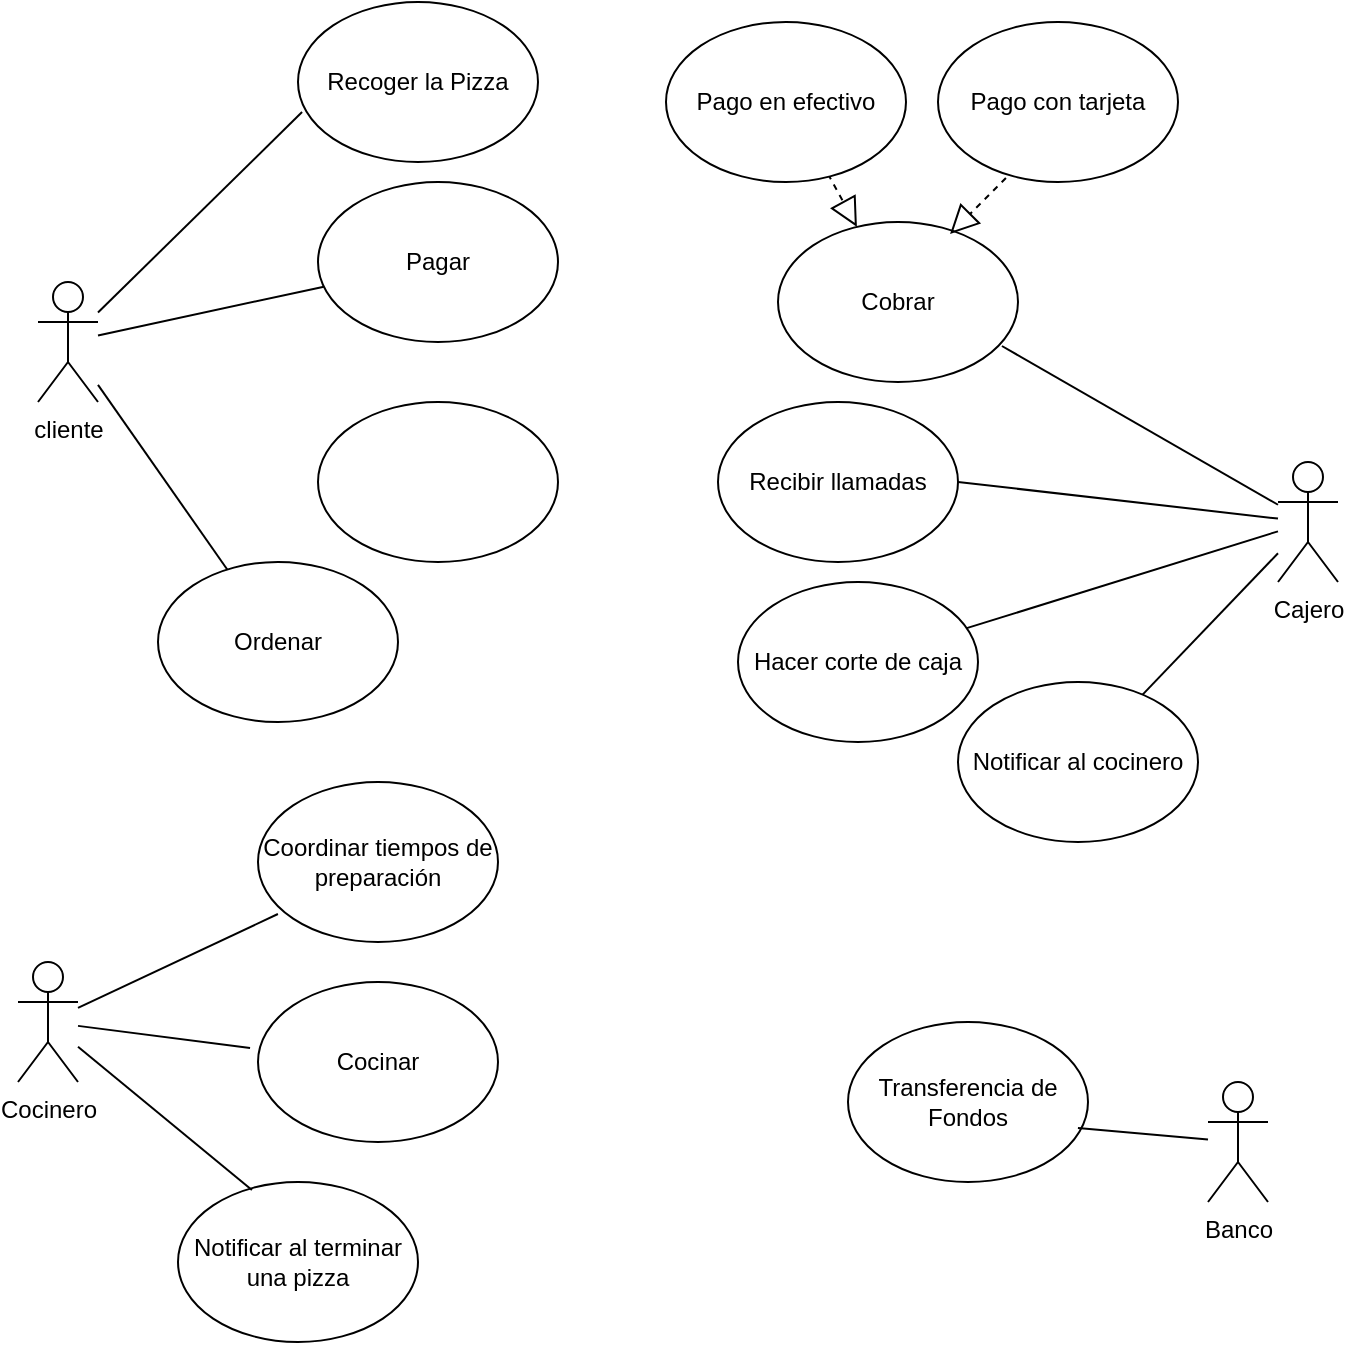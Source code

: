 <mxfile version="22.1.21" type="github">
  <diagram name="Página-1" id="X--nigl0-WGzkR76D9oi">
    <mxGraphModel dx="1120" dy="460" grid="1" gridSize="10" guides="1" tooltips="1" connect="1" arrows="1" fold="1" page="1" pageScale="1" pageWidth="827" pageHeight="1169" math="0" shadow="0">
      <root>
        <mxCell id="0" />
        <mxCell id="1" parent="0" />
        <mxCell id="VK7BP7vXFEG7lASL9OT0-1" value="Banco" style="shape=umlActor;verticalLabelPosition=bottom;verticalAlign=top;html=1;outlineConnect=0;" vertex="1" parent="1">
          <mxGeometry x="685" y="570" width="30" height="60" as="geometry" />
        </mxCell>
        <mxCell id="VK7BP7vXFEG7lASL9OT0-2" value="Cajero" style="shape=umlActor;verticalLabelPosition=bottom;verticalAlign=top;html=1;outlineConnect=0;" vertex="1" parent="1">
          <mxGeometry x="720" y="260" width="30" height="60" as="geometry" />
        </mxCell>
        <mxCell id="VK7BP7vXFEG7lASL9OT0-3" value="Cocinero" style="shape=umlActor;verticalLabelPosition=bottom;verticalAlign=top;html=1;outlineConnect=0;" vertex="1" parent="1">
          <mxGeometry x="90" y="510" width="30" height="60" as="geometry" />
        </mxCell>
        <mxCell id="VK7BP7vXFEG7lASL9OT0-4" value="cliente" style="shape=umlActor;verticalLabelPosition=bottom;verticalAlign=top;html=1;outlineConnect=0;" vertex="1" parent="1">
          <mxGeometry x="100" y="170" width="30" height="60" as="geometry" />
        </mxCell>
        <mxCell id="VK7BP7vXFEG7lASL9OT0-6" value="Pagar" style="ellipse;whiteSpace=wrap;html=1;" vertex="1" parent="1">
          <mxGeometry x="240" y="120" width="120" height="80" as="geometry" />
        </mxCell>
        <mxCell id="VK7BP7vXFEG7lASL9OT0-7" value="Recoger la Pizza" style="ellipse;whiteSpace=wrap;html=1;" vertex="1" parent="1">
          <mxGeometry x="230" y="30" width="120" height="80" as="geometry" />
        </mxCell>
        <mxCell id="VK7BP7vXFEG7lASL9OT0-8" value="Ordenar" style="ellipse;whiteSpace=wrap;html=1;" vertex="1" parent="1">
          <mxGeometry x="160" y="310" width="120" height="80" as="geometry" />
        </mxCell>
        <mxCell id="VK7BP7vXFEG7lASL9OT0-9" value="Transferencia de Fondos" style="ellipse;whiteSpace=wrap;html=1;" vertex="1" parent="1">
          <mxGeometry x="505" y="540" width="120" height="80" as="geometry" />
        </mxCell>
        <mxCell id="VK7BP7vXFEG7lASL9OT0-10" value="Notificar al terminar una pizza" style="ellipse;whiteSpace=wrap;html=1;" vertex="1" parent="1">
          <mxGeometry x="170" y="620" width="120" height="80" as="geometry" />
        </mxCell>
        <mxCell id="VK7BP7vXFEG7lASL9OT0-11" value="Coordinar tiempos de preparación" style="ellipse;whiteSpace=wrap;html=1;" vertex="1" parent="1">
          <mxGeometry x="210" y="420" width="120" height="80" as="geometry" />
        </mxCell>
        <mxCell id="VK7BP7vXFEG7lASL9OT0-12" value="Cocinar" style="ellipse;whiteSpace=wrap;html=1;" vertex="1" parent="1">
          <mxGeometry x="210" y="520" width="120" height="80" as="geometry" />
        </mxCell>
        <mxCell id="VK7BP7vXFEG7lASL9OT0-13" value="Recibir llamadas" style="ellipse;whiteSpace=wrap;html=1;" vertex="1" parent="1">
          <mxGeometry x="440" y="230" width="120" height="80" as="geometry" />
        </mxCell>
        <mxCell id="VK7BP7vXFEG7lASL9OT0-14" value="Cobrar" style="ellipse;whiteSpace=wrap;html=1;" vertex="1" parent="1">
          <mxGeometry x="470" y="140" width="120" height="80" as="geometry" />
        </mxCell>
        <mxCell id="VK7BP7vXFEG7lASL9OT0-15" value="" style="ellipse;whiteSpace=wrap;html=1;" vertex="1" parent="1">
          <mxGeometry x="240" y="230" width="120" height="80" as="geometry" />
        </mxCell>
        <mxCell id="VK7BP7vXFEG7lASL9OT0-17" value="" style="endArrow=none;html=1;rounded=0;entryX=0.017;entryY=0.688;entryDx=0;entryDy=0;entryPerimeter=0;" edge="1" parent="1" source="VK7BP7vXFEG7lASL9OT0-4" target="VK7BP7vXFEG7lASL9OT0-7">
          <mxGeometry width="50" height="50" relative="1" as="geometry">
            <mxPoint x="390" y="300" as="sourcePoint" />
            <mxPoint x="440" y="250" as="targetPoint" />
          </mxGeometry>
        </mxCell>
        <mxCell id="VK7BP7vXFEG7lASL9OT0-18" value="" style="endArrow=none;html=1;rounded=0;" edge="1" parent="1" source="VK7BP7vXFEG7lASL9OT0-4" target="VK7BP7vXFEG7lASL9OT0-6">
          <mxGeometry width="50" height="50" relative="1" as="geometry">
            <mxPoint x="140" y="195" as="sourcePoint" />
            <mxPoint x="242" y="95" as="targetPoint" />
          </mxGeometry>
        </mxCell>
        <mxCell id="VK7BP7vXFEG7lASL9OT0-19" value="" style="endArrow=none;html=1;rounded=0;" edge="1" parent="1" source="VK7BP7vXFEG7lASL9OT0-4" target="VK7BP7vXFEG7lASL9OT0-8">
          <mxGeometry width="50" height="50" relative="1" as="geometry">
            <mxPoint x="140" y="207" as="sourcePoint" />
            <mxPoint x="253" y="182" as="targetPoint" />
          </mxGeometry>
        </mxCell>
        <mxCell id="VK7BP7vXFEG7lASL9OT0-22" value="" style="endArrow=none;html=1;rounded=0;entryX=0.933;entryY=0.775;entryDx=0;entryDy=0;entryPerimeter=0;" edge="1" parent="1" source="VK7BP7vXFEG7lASL9OT0-2" target="VK7BP7vXFEG7lASL9OT0-14">
          <mxGeometry width="50" height="50" relative="1" as="geometry">
            <mxPoint x="140" y="247" as="sourcePoint" />
            <mxPoint x="253" y="222" as="targetPoint" />
          </mxGeometry>
        </mxCell>
        <mxCell id="VK7BP7vXFEG7lASL9OT0-23" value="" style="endArrow=none;html=1;rounded=0;exitX=0.958;exitY=0.663;exitDx=0;exitDy=0;exitPerimeter=0;" edge="1" parent="1" source="VK7BP7vXFEG7lASL9OT0-9" target="VK7BP7vXFEG7lASL9OT0-1">
          <mxGeometry width="50" height="50" relative="1" as="geometry">
            <mxPoint x="690" y="547" as="sourcePoint" />
            <mxPoint x="755" y="640" as="targetPoint" />
          </mxGeometry>
        </mxCell>
        <mxCell id="VK7BP7vXFEG7lASL9OT0-24" value="" style="endArrow=none;html=1;rounded=0;entryX=0.083;entryY=0.825;entryDx=0;entryDy=0;entryPerimeter=0;" edge="1" parent="1" source="VK7BP7vXFEG7lASL9OT0-3" target="VK7BP7vXFEG7lASL9OT0-11">
          <mxGeometry width="50" height="50" relative="1" as="geometry">
            <mxPoint x="635" y="473" as="sourcePoint" />
            <mxPoint x="690" y="486" as="targetPoint" />
          </mxGeometry>
        </mxCell>
        <mxCell id="VK7BP7vXFEG7lASL9OT0-25" value="" style="endArrow=none;html=1;rounded=0;entryX=-0.033;entryY=0.413;entryDx=0;entryDy=0;entryPerimeter=0;" edge="1" parent="1" source="VK7BP7vXFEG7lASL9OT0-3" target="VK7BP7vXFEG7lASL9OT0-12">
          <mxGeometry width="50" height="50" relative="1" as="geometry">
            <mxPoint x="130" y="543" as="sourcePoint" />
            <mxPoint x="230" y="496" as="targetPoint" />
          </mxGeometry>
        </mxCell>
        <mxCell id="VK7BP7vXFEG7lASL9OT0-26" value="" style="endArrow=none;html=1;rounded=0;entryX=0.308;entryY=0.05;entryDx=0;entryDy=0;entryPerimeter=0;" edge="1" parent="1" source="VK7BP7vXFEG7lASL9OT0-3" target="VK7BP7vXFEG7lASL9OT0-10">
          <mxGeometry width="50" height="50" relative="1" as="geometry">
            <mxPoint x="140" y="553" as="sourcePoint" />
            <mxPoint x="240" y="506" as="targetPoint" />
          </mxGeometry>
        </mxCell>
        <mxCell id="VK7BP7vXFEG7lASL9OT0-27" value="Hacer corte de caja" style="ellipse;whiteSpace=wrap;html=1;" vertex="1" parent="1">
          <mxGeometry x="450" y="320" width="120" height="80" as="geometry" />
        </mxCell>
        <mxCell id="VK7BP7vXFEG7lASL9OT0-28" value="" style="endArrow=none;html=1;rounded=0;entryX=1;entryY=0.5;entryDx=0;entryDy=0;" edge="1" parent="1" source="VK7BP7vXFEG7lASL9OT0-2" target="VK7BP7vXFEG7lASL9OT0-13">
          <mxGeometry width="50" height="50" relative="1" as="geometry">
            <mxPoint x="730" y="288" as="sourcePoint" />
            <mxPoint x="622" y="202" as="targetPoint" />
          </mxGeometry>
        </mxCell>
        <mxCell id="VK7BP7vXFEG7lASL9OT0-29" value="" style="endArrow=none;html=1;rounded=0;" edge="1" parent="1" source="VK7BP7vXFEG7lASL9OT0-2" target="VK7BP7vXFEG7lASL9OT0-27">
          <mxGeometry width="50" height="50" relative="1" as="geometry">
            <mxPoint x="740" y="298" as="sourcePoint" />
            <mxPoint x="632" y="212" as="targetPoint" />
          </mxGeometry>
        </mxCell>
        <mxCell id="VK7BP7vXFEG7lASL9OT0-30" value="" style="endArrow=block;dashed=1;endFill=0;endSize=12;html=1;rounded=0;exitX=0.675;exitY=0.95;exitDx=0;exitDy=0;exitPerimeter=0;" edge="1" parent="1" source="VK7BP7vXFEG7lASL9OT0-32" target="VK7BP7vXFEG7lASL9OT0-14">
          <mxGeometry width="160" relative="1" as="geometry">
            <mxPoint x="480" y="100" as="sourcePoint" />
            <mxPoint x="600" y="60" as="targetPoint" />
          </mxGeometry>
        </mxCell>
        <mxCell id="VK7BP7vXFEG7lASL9OT0-31" value="" style="endArrow=block;dashed=1;endFill=0;endSize=12;html=1;rounded=0;entryX=0.717;entryY=0.075;entryDx=0;entryDy=0;entryPerimeter=0;exitX=0.283;exitY=0.975;exitDx=0;exitDy=0;exitPerimeter=0;" edge="1" parent="1" source="VK7BP7vXFEG7lASL9OT0-33" target="VK7BP7vXFEG7lASL9OT0-14">
          <mxGeometry width="160" relative="1" as="geometry">
            <mxPoint x="590" y="100" as="sourcePoint" />
            <mxPoint x="513" y="154" as="targetPoint" />
          </mxGeometry>
        </mxCell>
        <mxCell id="VK7BP7vXFEG7lASL9OT0-32" value="Pago en efectivo" style="ellipse;whiteSpace=wrap;html=1;" vertex="1" parent="1">
          <mxGeometry x="414" y="40" width="120" height="80" as="geometry" />
        </mxCell>
        <mxCell id="VK7BP7vXFEG7lASL9OT0-33" value="Pago con tarjeta" style="ellipse;whiteSpace=wrap;html=1;" vertex="1" parent="1">
          <mxGeometry x="550" y="40" width="120" height="80" as="geometry" />
        </mxCell>
        <mxCell id="VK7BP7vXFEG7lASL9OT0-34" value="Notificar al cocinero" style="ellipse;whiteSpace=wrap;html=1;" vertex="1" parent="1">
          <mxGeometry x="560" y="370" width="120" height="80" as="geometry" />
        </mxCell>
        <mxCell id="VK7BP7vXFEG7lASL9OT0-35" value="" style="endArrow=none;html=1;rounded=0;" edge="1" parent="1" target="VK7BP7vXFEG7lASL9OT0-34" source="VK7BP7vXFEG7lASL9OT0-2">
          <mxGeometry width="50" height="50" relative="1" as="geometry">
            <mxPoint x="810" y="350.001" as="sourcePoint" />
            <mxPoint x="732" y="276.42" as="targetPoint" />
          </mxGeometry>
        </mxCell>
      </root>
    </mxGraphModel>
  </diagram>
</mxfile>
